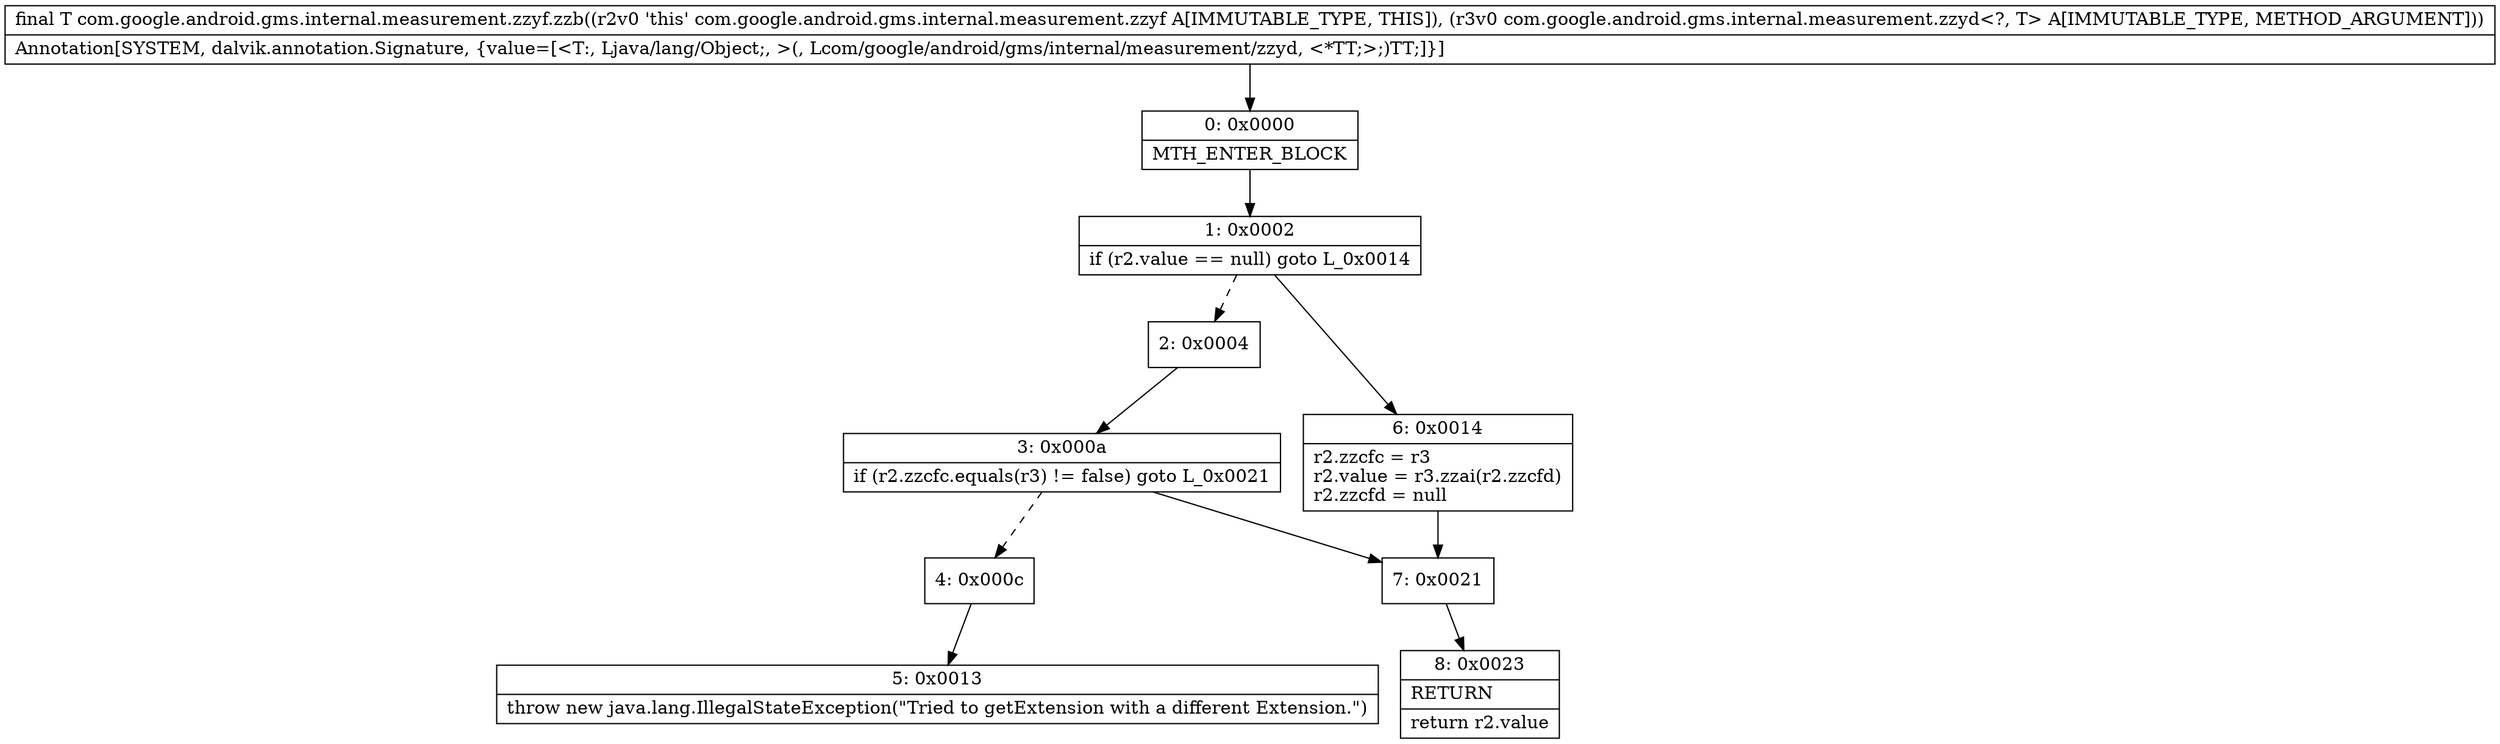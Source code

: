 digraph "CFG forcom.google.android.gms.internal.measurement.zzyf.zzb(Lcom\/google\/android\/gms\/internal\/measurement\/zzyd;)Ljava\/lang\/Object;" {
Node_0 [shape=record,label="{0\:\ 0x0000|MTH_ENTER_BLOCK\l}"];
Node_1 [shape=record,label="{1\:\ 0x0002|if (r2.value == null) goto L_0x0014\l}"];
Node_2 [shape=record,label="{2\:\ 0x0004}"];
Node_3 [shape=record,label="{3\:\ 0x000a|if (r2.zzcfc.equals(r3) != false) goto L_0x0021\l}"];
Node_4 [shape=record,label="{4\:\ 0x000c}"];
Node_5 [shape=record,label="{5\:\ 0x0013|throw new java.lang.IllegalStateException(\"Tried to getExtension with a different Extension.\")\l}"];
Node_6 [shape=record,label="{6\:\ 0x0014|r2.zzcfc = r3\lr2.value = r3.zzai(r2.zzcfd)\lr2.zzcfd = null\l}"];
Node_7 [shape=record,label="{7\:\ 0x0021}"];
Node_8 [shape=record,label="{8\:\ 0x0023|RETURN\l|return r2.value\l}"];
MethodNode[shape=record,label="{final T com.google.android.gms.internal.measurement.zzyf.zzb((r2v0 'this' com.google.android.gms.internal.measurement.zzyf A[IMMUTABLE_TYPE, THIS]), (r3v0 com.google.android.gms.internal.measurement.zzyd\<?, T\> A[IMMUTABLE_TYPE, METHOD_ARGUMENT]))  | Annotation[SYSTEM, dalvik.annotation.Signature, \{value=[\<T:, Ljava\/lang\/Object;, \>(, Lcom\/google\/android\/gms\/internal\/measurement\/zzyd, \<*TT;\>;)TT;]\}]\l}"];
MethodNode -> Node_0;
Node_0 -> Node_1;
Node_1 -> Node_2[style=dashed];
Node_1 -> Node_6;
Node_2 -> Node_3;
Node_3 -> Node_4[style=dashed];
Node_3 -> Node_7;
Node_4 -> Node_5;
Node_6 -> Node_7;
Node_7 -> Node_8;
}

